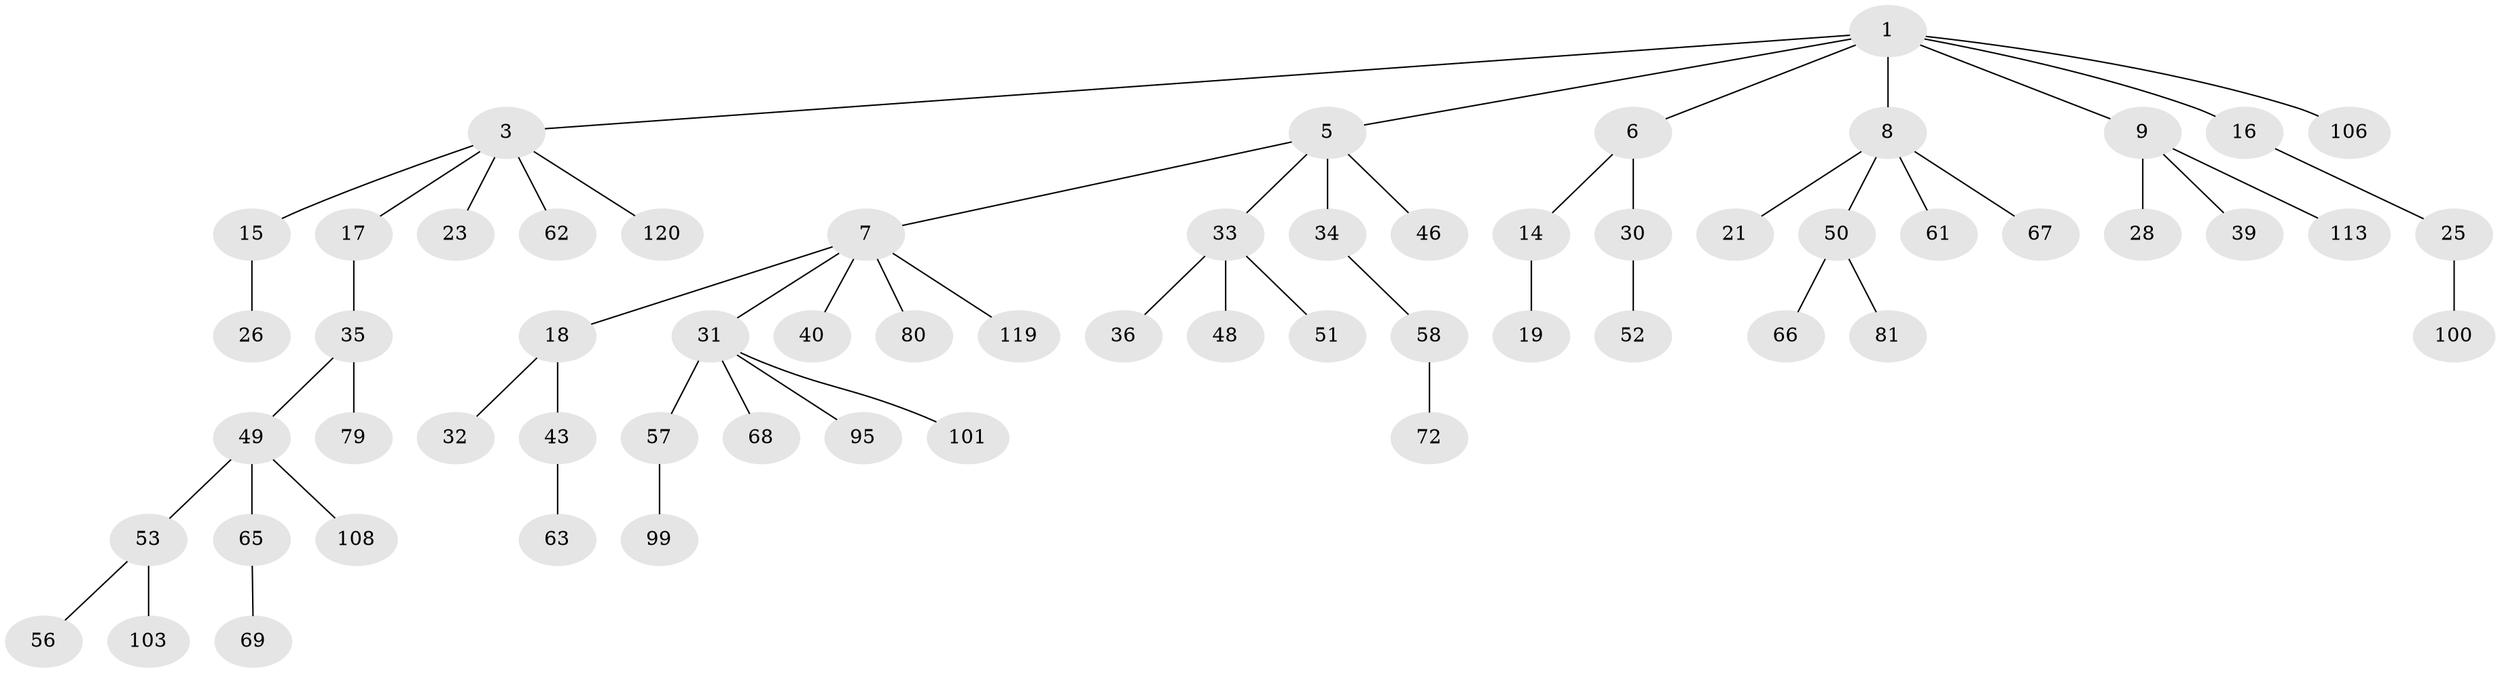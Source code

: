// original degree distribution, {7: 0.008264462809917356, 2: 0.2892561983471074, 5: 0.03305785123966942, 4: 0.06611570247933884, 3: 0.15702479338842976, 1: 0.4462809917355372}
// Generated by graph-tools (version 1.1) at 2025/15/03/09/25 04:15:40]
// undirected, 60 vertices, 59 edges
graph export_dot {
graph [start="1"]
  node [color=gray90,style=filled];
  1 [super="+2"];
  3 [super="+4+82"];
  5 [super="+11"];
  6;
  7 [super="+88+13+10"];
  8 [super="+42+55+12"];
  9 [super="+54"];
  14 [super="+45"];
  15 [super="+20+117"];
  16;
  17 [super="+22+114"];
  18 [super="+84"];
  19 [super="+60"];
  21 [super="+77"];
  23;
  25 [super="+27+115"];
  26 [super="+76"];
  28 [super="+37+38"];
  30 [super="+64"];
  31;
  32 [super="+111"];
  33;
  34;
  35;
  36;
  39 [super="+59"];
  40 [super="+41"];
  43;
  46 [super="+91+109+86"];
  48 [super="+78"];
  49 [super="+71"];
  50;
  51 [super="+85"];
  52;
  53;
  56;
  57 [super="+70"];
  58;
  61;
  62;
  63 [super="+110"];
  65;
  66;
  67 [super="+96+93"];
  68;
  69 [super="+105"];
  72;
  79 [super="+83"];
  80;
  81;
  95;
  99;
  100 [super="+104"];
  101;
  103;
  106;
  108;
  113;
  119;
  120;
  1 -- 5;
  1 -- 6;
  1 -- 8;
  1 -- 9;
  1 -- 16;
  1 -- 106;
  1 -- 3;
  3 -- 17;
  3 -- 23;
  3 -- 120;
  3 -- 62;
  3 -- 15;
  5 -- 7;
  5 -- 33;
  5 -- 34;
  5 -- 46;
  6 -- 14;
  6 -- 30;
  7 -- 31;
  7 -- 40;
  7 -- 18;
  7 -- 80;
  7 -- 119;
  8 -- 61;
  8 -- 67;
  8 -- 50;
  8 -- 21;
  9 -- 28;
  9 -- 39;
  9 -- 113;
  14 -- 19;
  15 -- 26;
  16 -- 25;
  17 -- 35;
  18 -- 32;
  18 -- 43;
  25 -- 100;
  30 -- 52;
  31 -- 57;
  31 -- 68;
  31 -- 95;
  31 -- 101;
  33 -- 36;
  33 -- 48;
  33 -- 51;
  34 -- 58;
  35 -- 49;
  35 -- 79;
  43 -- 63;
  49 -- 53;
  49 -- 65;
  49 -- 108;
  50 -- 66;
  50 -- 81;
  53 -- 56;
  53 -- 103;
  57 -- 99;
  58 -- 72;
  65 -- 69;
}
